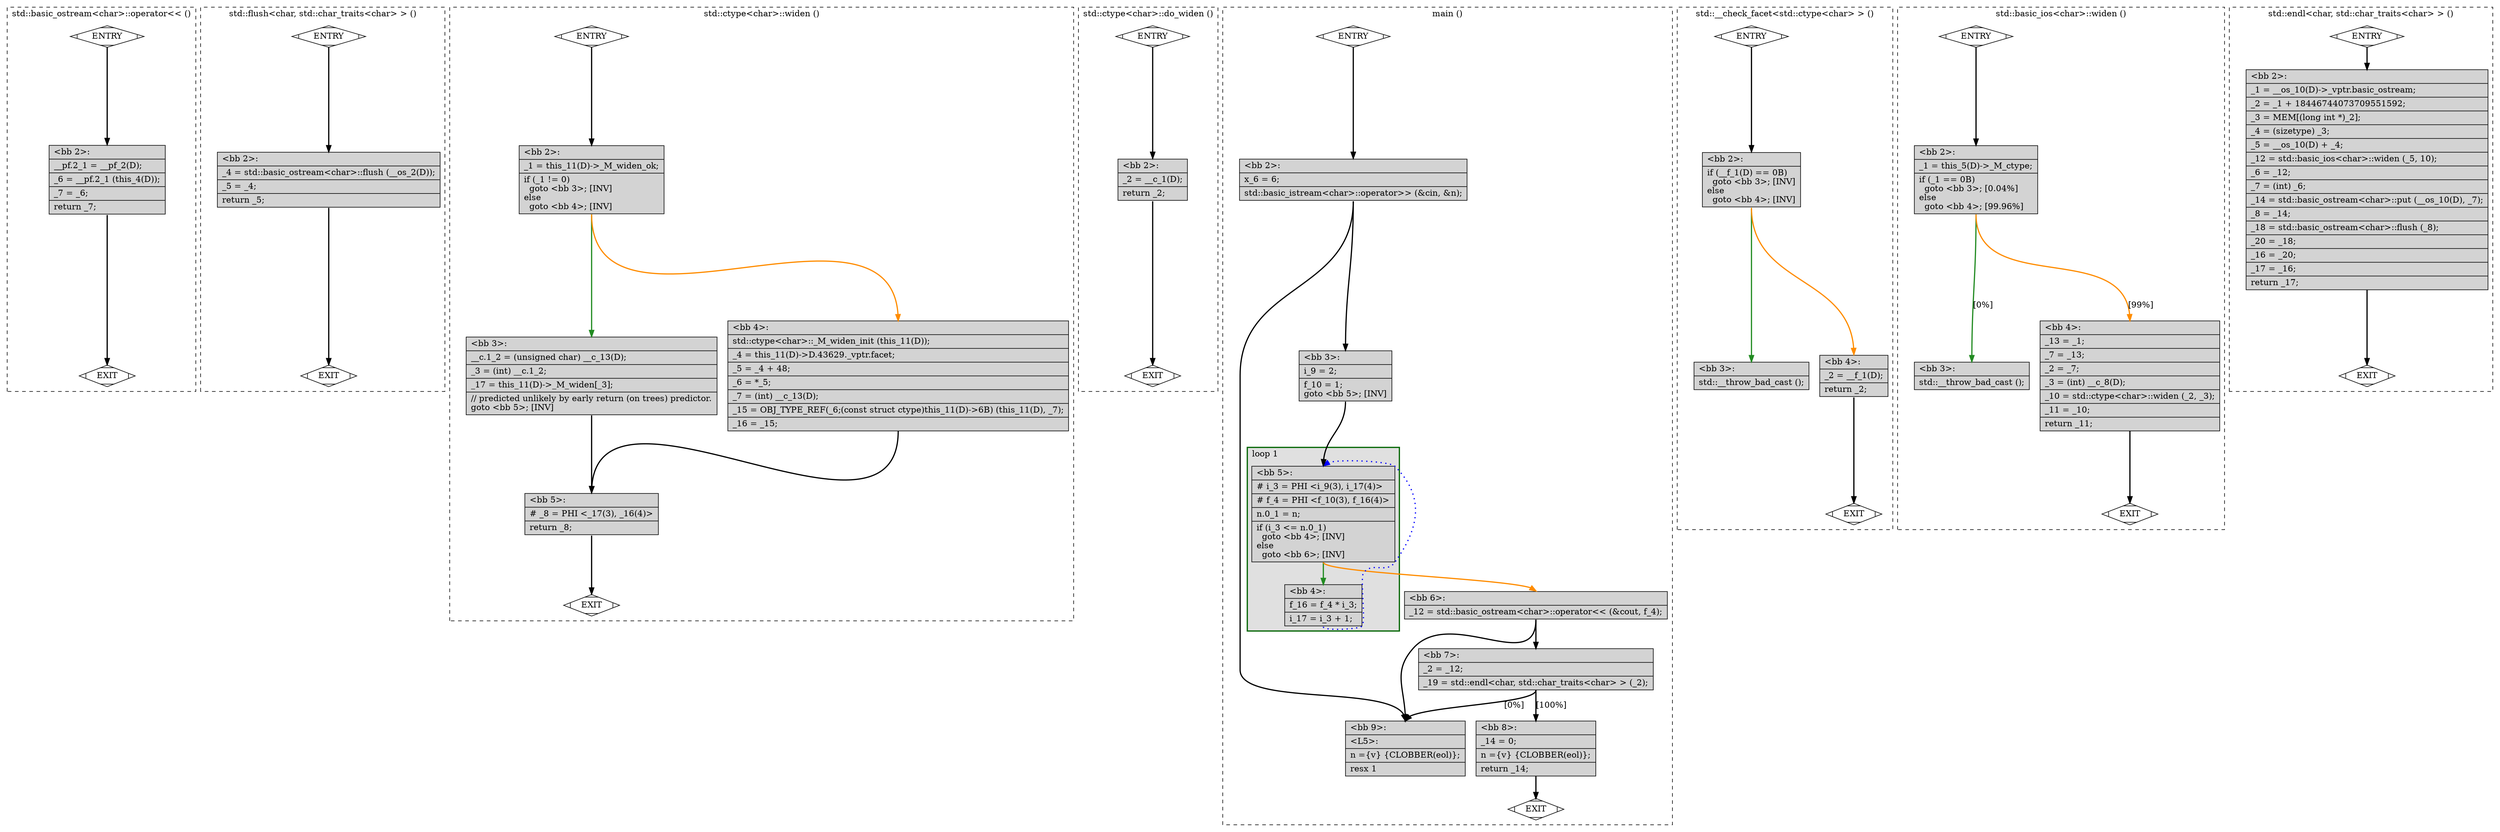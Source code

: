 digraph "lab1.cpp.032t.early_optimizations" {
overlap=false;
subgraph "cluster_std::basic_ostream<char>::operator<<" {
	style="dashed";
	color="black";
	label="std::basic_ostream<char>::operator<< ()";
	fn_2313_basic_block_0 [shape=Mdiamond,style=filled,fillcolor=white,label="ENTRY"];

	fn_2313_basic_block_1 [shape=Mdiamond,style=filled,fillcolor=white,label="EXIT"];

	fn_2313_basic_block_2 [shape=record,style=filled,fillcolor=lightgrey,label="{\<bb\ 2\>:\l\
|__pf.2_1\ =\ __pf_2(D);\l\
|_6\ =\ __pf.2_1\ (this_4(D));\l\
|_7\ =\ _6;\l\
|return\ _7;\l\
}"];

	fn_2313_basic_block_0:s -> fn_2313_basic_block_2:n [style="solid,bold",color=black,weight=100,constraint=true];
	fn_2313_basic_block_2:s -> fn_2313_basic_block_1:n [style="solid,bold",color=black,weight=10,constraint=true];
	fn_2313_basic_block_0:s -> fn_2313_basic_block_1:n [style="invis",constraint=true];
}
subgraph "cluster_std::flush<char, std::char_traits<char> >" {
	style="dashed";
	color="black";
	label="std::flush<char, std::char_traits<char> > ()";
	fn_2416_basic_block_0 [shape=Mdiamond,style=filled,fillcolor=white,label="ENTRY"];

	fn_2416_basic_block_1 [shape=Mdiamond,style=filled,fillcolor=white,label="EXIT"];

	fn_2416_basic_block_2 [shape=record,style=filled,fillcolor=lightgrey,label="{\<bb\ 2\>:\l\
|_4\ =\ std::basic_ostream\<char\>::flush\ (__os_2(D));\l\
|_5\ =\ _4;\l\
|return\ _5;\l\
}"];

	fn_2416_basic_block_0:s -> fn_2416_basic_block_2:n [style="solid,bold",color=black,weight=100,constraint=true];
	fn_2416_basic_block_2:s -> fn_2416_basic_block_1:n [style="solid,bold",color=black,weight=10,constraint=true];
	fn_2416_basic_block_0:s -> fn_2416_basic_block_1:n [style="invis",constraint=true];
}
subgraph "cluster_std::ctype<char>::widen" {
	style="dashed";
	color="black";
	label="std::ctype<char>::widen ()";
	fn_1805_basic_block_0 [shape=Mdiamond,style=filled,fillcolor=white,label="ENTRY"];

	fn_1805_basic_block_1 [shape=Mdiamond,style=filled,fillcolor=white,label="EXIT"];

	fn_1805_basic_block_2 [shape=record,style=filled,fillcolor=lightgrey,label="{\<bb\ 2\>:\l\
|_1\ =\ this_11(D)-\>_M_widen_ok;\l\
|if\ (_1\ !=\ 0)\l\
\ \ goto\ \<bb\ 3\>;\ [INV]\l\
else\l\
\ \ goto\ \<bb\ 4\>;\ [INV]\l\
}"];

	fn_1805_basic_block_3 [shape=record,style=filled,fillcolor=lightgrey,label="{\<bb\ 3\>:\l\
|__c.1_2\ =\ (unsigned\ char)\ __c_13(D);\l\
|_3\ =\ (int)\ __c.1_2;\l\
|_17\ =\ this_11(D)-\>_M_widen[_3];\l\
|//\ predicted\ unlikely\ by\ early\ return\ (on\ trees)\ predictor.\l\
goto\ \<bb\ 5\>;\ [INV]\l\
}"];

	fn_1805_basic_block_4 [shape=record,style=filled,fillcolor=lightgrey,label="{\<bb\ 4\>:\l\
|std::ctype\<char\>::_M_widen_init\ (this_11(D));\l\
|_4\ =\ this_11(D)-\>D.43629._vptr.facet;\l\
|_5\ =\ _4\ +\ 48;\l\
|_6\ =\ *_5;\l\
|_7\ =\ (int)\ __c_13(D);\l\
|_15\ =\ OBJ_TYPE_REF(_6;(const\ struct\ ctype)this_11(D)-\>6B)\ (this_11(D),\ _7);\l\
|_16\ =\ _15;\l\
}"];

	fn_1805_basic_block_5 [shape=record,style=filled,fillcolor=lightgrey,label="{\<bb\ 5\>:\l\
|#\ _8\ =\ PHI\ \<_17(3),\ _16(4)\>\l\
|return\ _8;\l\
}"];

	fn_1805_basic_block_0:s -> fn_1805_basic_block_2:n [style="solid,bold",color=black,weight=100,constraint=true];
	fn_1805_basic_block_2:s -> fn_1805_basic_block_3:n [style="solid,bold",color=forestgreen,weight=10,constraint=true];
	fn_1805_basic_block_2:s -> fn_1805_basic_block_4:n [style="solid,bold",color=darkorange,weight=10,constraint=true];
	fn_1805_basic_block_3:s -> fn_1805_basic_block_5:n [style="solid,bold",color=black,weight=100,constraint=true];
	fn_1805_basic_block_4:s -> fn_1805_basic_block_5:n [style="solid,bold",color=black,weight=100,constraint=true];
	fn_1805_basic_block_5:s -> fn_1805_basic_block_1:n [style="solid,bold",color=black,weight=10,constraint=true];
	fn_1805_basic_block_0:s -> fn_1805_basic_block_1:n [style="invis",constraint=true];
}
subgraph "cluster_std::ctype<char>::do_widen" {
	style="dashed";
	color="black";
	label="std::ctype<char>::do_widen ()";
	fn_1810_basic_block_0 [shape=Mdiamond,style=filled,fillcolor=white,label="ENTRY"];

	fn_1810_basic_block_1 [shape=Mdiamond,style=filled,fillcolor=white,label="EXIT"];

	fn_1810_basic_block_2 [shape=record,style=filled,fillcolor=lightgrey,label="{\<bb\ 2\>:\l\
|_2\ =\ __c_1(D);\l\
|return\ _2;\l\
}"];

	fn_1810_basic_block_0:s -> fn_1810_basic_block_2:n [style="solid,bold",color=black,weight=100,constraint=true];
	fn_1810_basic_block_2:s -> fn_1810_basic_block_1:n [style="solid,bold",color=black,weight=10,constraint=true];
	fn_1810_basic_block_0:s -> fn_1810_basic_block_1:n [style="invis",constraint=true];
}
subgraph "cluster_main" {
	style="dashed";
	color="black";
	label="main ()";
	subgraph cluster_2057_1 {
	style="filled";
	color="darkgreen";
	fillcolor="grey88";
	label="loop 1";
	labeljust=l;
	penwidth=2;
	fn_2057_basic_block_5 [shape=record,style=filled,fillcolor=lightgrey,label="{\<bb\ 5\>:\l\
|#\ i_3\ =\ PHI\ \<i_9(3),\ i_17(4)\>\l\
|#\ f_4\ =\ PHI\ \<f_10(3),\ f_16(4)\>\l\
|n.0_1\ =\ n;\l\
|if\ (i_3\ \<=\ n.0_1)\l\
\ \ goto\ \<bb\ 4\>;\ [INV]\l\
else\l\
\ \ goto\ \<bb\ 6\>;\ [INV]\l\
}"];

	fn_2057_basic_block_4 [shape=record,style=filled,fillcolor=lightgrey,label="{\<bb\ 4\>:\l\
|f_16\ =\ f_4\ *\ i_3;\l\
|i_17\ =\ i_3\ +\ 1;\l\
}"];

	}
	fn_2057_basic_block_0 [shape=Mdiamond,style=filled,fillcolor=white,label="ENTRY"];

	fn_2057_basic_block_1 [shape=Mdiamond,style=filled,fillcolor=white,label="EXIT"];

	fn_2057_basic_block_2 [shape=record,style=filled,fillcolor=lightgrey,label="{\<bb\ 2\>:\l\
|x_6\ =\ 6;\l\
|std::basic_istream\<char\>::operator\>\>\ (&cin,\ &n);\l\
}"];

	fn_2057_basic_block_3 [shape=record,style=filled,fillcolor=lightgrey,label="{\<bb\ 3\>:\l\
|i_9\ =\ 2;\l\
|f_10\ =\ 1;\l\
goto\ \<bb\ 5\>;\ [INV]\l\
}"];

	fn_2057_basic_block_6 [shape=record,style=filled,fillcolor=lightgrey,label="{\<bb\ 6\>:\l\
|_12\ =\ std::basic_ostream\<char\>::operator\<\<\ (&cout,\ f_4);\l\
}"];

	fn_2057_basic_block_7 [shape=record,style=filled,fillcolor=lightgrey,label="{\<bb\ 7\>:\l\
|_2\ =\ _12;\l\
|_19\ =\ std::endl\<char,\ std::char_traits\<char\>\ \>\ (_2);\l\
}"];

	fn_2057_basic_block_8 [shape=record,style=filled,fillcolor=lightgrey,label="{\<bb\ 8\>:\l\
|_14\ =\ 0;\l\
|n\ =\{v\}\ \{CLOBBER(eol)\};\l\
|return\ _14;\l\
}"];

	fn_2057_basic_block_9 [shape=record,style=filled,fillcolor=lightgrey,label="{\<bb\ 9\>:\l\
|\<L5\>:\l\
|n\ =\{v\}\ \{CLOBBER(eol)\};\l\
|resx\ 1\l\
}"];

	fn_2057_basic_block_0:s -> fn_2057_basic_block_2:n [style="solid,bold",color=black,weight=100,constraint=true];
	fn_2057_basic_block_2:s -> fn_2057_basic_block_9:n [style="solid,bold",color=black,weight=10,constraint=true];
	fn_2057_basic_block_2:s -> fn_2057_basic_block_3:n [style="solid,bold",color=black,weight=100,constraint=true];
	fn_2057_basic_block_3:s -> fn_2057_basic_block_5:n [style="solid,bold",color=black,weight=100,constraint=true];
	fn_2057_basic_block_4:s -> fn_2057_basic_block_5:n [style="dotted,bold",color=blue,weight=10,constraint=false];
	fn_2057_basic_block_5:s -> fn_2057_basic_block_4:n [style="solid,bold",color=forestgreen,weight=10,constraint=true];
	fn_2057_basic_block_5:s -> fn_2057_basic_block_6:n [style="solid,bold",color=darkorange,weight=10,constraint=true];
	fn_2057_basic_block_6:s -> fn_2057_basic_block_9:n [style="solid,bold",color=black,weight=10,constraint=true];
	fn_2057_basic_block_6:s -> fn_2057_basic_block_7:n [style="solid,bold",color=black,weight=100,constraint=true];
	fn_2057_basic_block_7:s -> fn_2057_basic_block_8:n [style="solid,bold",color=black,weight=100,constraint=true,label="[100%]"];
	fn_2057_basic_block_7:s -> fn_2057_basic_block_9:n [style="solid,bold",color=black,weight=10,constraint=true,label="[0%]"];
	fn_2057_basic_block_8:s -> fn_2057_basic_block_1:n [style="solid,bold",color=black,weight=10,constraint=true];
	fn_2057_basic_block_0:s -> fn_2057_basic_block_1:n [style="invis",constraint=true];
}
subgraph "cluster_std::__check_facet<std::ctype<char> >" {
	style="dashed";
	color="black";
	label="std::__check_facet<std::ctype<char> > ()";
	fn_2484_basic_block_0 [shape=Mdiamond,style=filled,fillcolor=white,label="ENTRY"];

	fn_2484_basic_block_1 [shape=Mdiamond,style=filled,fillcolor=white,label="EXIT"];

	fn_2484_basic_block_2 [shape=record,style=filled,fillcolor=lightgrey,label="{\<bb\ 2\>:\l\
|if\ (__f_1(D)\ ==\ 0B)\l\
\ \ goto\ \<bb\ 3\>;\ [INV]\l\
else\l\
\ \ goto\ \<bb\ 4\>;\ [INV]\l\
}"];

	fn_2484_basic_block_3 [shape=record,style=filled,fillcolor=lightgrey,label="{\<bb\ 3\>:\l\
|std::__throw_bad_cast\ ();\l\
}"];

	fn_2484_basic_block_4 [shape=record,style=filled,fillcolor=lightgrey,label="{\<bb\ 4\>:\l\
|_2\ =\ __f_1(D);\l\
|return\ _2;\l\
}"];

	fn_2484_basic_block_0:s -> fn_2484_basic_block_2:n [style="solid,bold",color=black,weight=100,constraint=true];
	fn_2484_basic_block_2:s -> fn_2484_basic_block_3:n [style="solid,bold",color=forestgreen,weight=10,constraint=true];
	fn_2484_basic_block_2:s -> fn_2484_basic_block_4:n [style="solid,bold",color=darkorange,weight=10,constraint=true];
	fn_2484_basic_block_4:s -> fn_2484_basic_block_1:n [style="solid,bold",color=black,weight=10,constraint=true];
	fn_2484_basic_block_0:s -> fn_2484_basic_block_1:n [style="invis",constraint=true];
}
subgraph "cluster_std::basic_ios<char>::widen" {
	style="dashed";
	color="black";
	label="std::basic_ios<char>::widen ()";
	fn_2415_basic_block_0 [shape=Mdiamond,style=filled,fillcolor=white,label="ENTRY"];

	fn_2415_basic_block_1 [shape=Mdiamond,style=filled,fillcolor=white,label="EXIT"];

	fn_2415_basic_block_2 [shape=record,style=filled,fillcolor=lightgrey,label="{\<bb\ 2\>:\l\
|_1\ =\ this_5(D)-\>_M_ctype;\l\
|if\ (_1\ ==\ 0B)\l\
\ \ goto\ \<bb\ 3\>;\ [0.04%]\l\
else\l\
\ \ goto\ \<bb\ 4\>;\ [99.96%]\l\
}"];

	fn_2415_basic_block_3 [shape=record,style=filled,fillcolor=lightgrey,label="{\<bb\ 3\>:\l\
|std::__throw_bad_cast\ ();\l\
}"];

	fn_2415_basic_block_4 [shape=record,style=filled,fillcolor=lightgrey,label="{\<bb\ 4\>:\l\
|_13\ =\ _1;\l\
|_7\ =\ _13;\l\
|_2\ =\ _7;\l\
|_3\ =\ (int)\ __c_8(D);\l\
|_10\ =\ std::ctype\<char\>::widen\ (_2,\ _3);\l\
|_11\ =\ _10;\l\
|return\ _11;\l\
}"];

	fn_2415_basic_block_0:s -> fn_2415_basic_block_2:n [style="solid,bold",color=black,weight=100,constraint=true];
	fn_2415_basic_block_2:s -> fn_2415_basic_block_3:n [style="solid,bold",color=forestgreen,weight=10,constraint=true,label="[0%]"];
	fn_2415_basic_block_2:s -> fn_2415_basic_block_4:n [style="solid,bold",color=darkorange,weight=10,constraint=true,label="[99%]"];
	fn_2415_basic_block_4:s -> fn_2415_basic_block_1:n [style="solid,bold",color=black,weight=10,constraint=true];
	fn_2415_basic_block_0:s -> fn_2415_basic_block_1:n [style="invis",constraint=true];
}
subgraph "cluster_std::endl<char, std::char_traits<char> >" {
	style="dashed";
	color="black";
	label="std::endl<char, std::char_traits<char> > ()";
	fn_2312_basic_block_0 [shape=Mdiamond,style=filled,fillcolor=white,label="ENTRY"];

	fn_2312_basic_block_1 [shape=Mdiamond,style=filled,fillcolor=white,label="EXIT"];

	fn_2312_basic_block_2 [shape=record,style=filled,fillcolor=lightgrey,label="{\<bb\ 2\>:\l\
|_1\ =\ __os_10(D)-\>_vptr.basic_ostream;\l\
|_2\ =\ _1\ +\ 18446744073709551592;\l\
|_3\ =\ MEM[(long\ int\ *)_2];\l\
|_4\ =\ (sizetype)\ _3;\l\
|_5\ =\ __os_10(D)\ +\ _4;\l\
|_12\ =\ std::basic_ios\<char\>::widen\ (_5,\ 10);\l\
|_6\ =\ _12;\l\
|_7\ =\ (int)\ _6;\l\
|_14\ =\ std::basic_ostream\<char\>::put\ (__os_10(D),\ _7);\l\
|_8\ =\ _14;\l\
|_18\ =\ std::basic_ostream\<char\>::flush\ (_8);\l\
|_20\ =\ _18;\l\
|_16\ =\ _20;\l\
|_17\ =\ _16;\l\
|return\ _17;\l\
}"];

	fn_2312_basic_block_0:s -> fn_2312_basic_block_2:n [style="solid,bold",color=black,weight=100,constraint=true];
	fn_2312_basic_block_2:s -> fn_2312_basic_block_1:n [style="solid,bold",color=black,weight=10,constraint=true];
	fn_2312_basic_block_0:s -> fn_2312_basic_block_1:n [style="invis",constraint=true];
}
}
